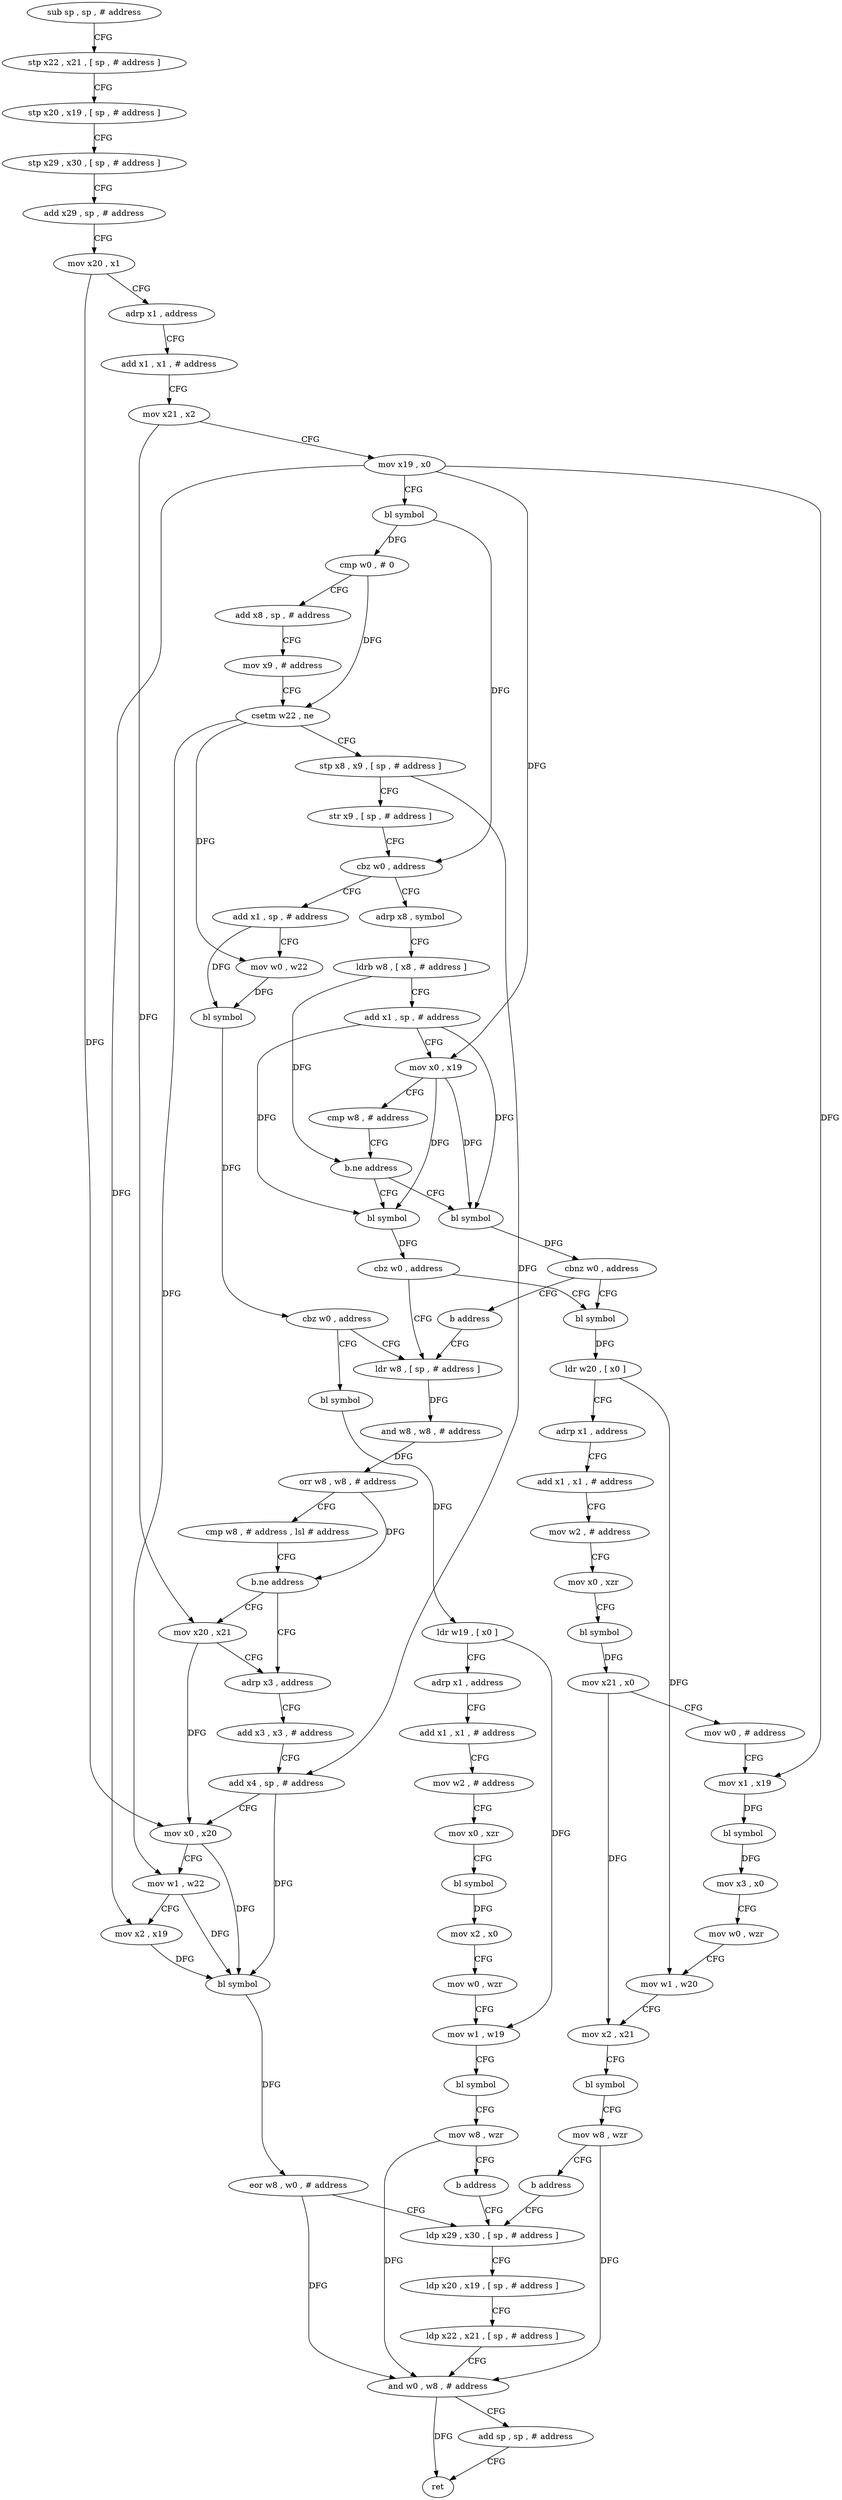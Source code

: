 digraph "func" {
"4205744" [label = "sub sp , sp , # address" ]
"4205748" [label = "stp x22 , x21 , [ sp , # address ]" ]
"4205752" [label = "stp x20 , x19 , [ sp , # address ]" ]
"4205756" [label = "stp x29 , x30 , [ sp , # address ]" ]
"4205760" [label = "add x29 , sp , # address" ]
"4205764" [label = "mov x20 , x1" ]
"4205768" [label = "adrp x1 , address" ]
"4205772" [label = "add x1 , x1 , # address" ]
"4205776" [label = "mov x21 , x2" ]
"4205780" [label = "mov x19 , x0" ]
"4205784" [label = "bl symbol" ]
"4205788" [label = "cmp w0 , # 0" ]
"4205792" [label = "add x8 , sp , # address" ]
"4205796" [label = "mov x9 , # address" ]
"4205800" [label = "csetm w22 , ne" ]
"4205804" [label = "stp x8 , x9 , [ sp , # address ]" ]
"4205808" [label = "str x9 , [ sp , # address ]" ]
"4205812" [label = "cbz w0 , address" ]
"4205852" [label = "add x1 , sp , # address" ]
"4205816" [label = "adrp x8 , symbol" ]
"4205856" [label = "mov w0 , w22" ]
"4205860" [label = "bl symbol" ]
"4205864" [label = "cbz w0 , address" ]
"4206000" [label = "ldr w8 , [ sp , # address ]" ]
"4205868" [label = "bl symbol" ]
"4205820" [label = "ldrb w8 , [ x8 , # address ]" ]
"4205824" [label = "add x1 , sp , # address" ]
"4205828" [label = "mov x0 , x19" ]
"4205832" [label = "cmp w8 , # address" ]
"4205836" [label = "b.ne address" ]
"4205920" [label = "bl symbol" ]
"4205840" [label = "bl symbol" ]
"4206004" [label = "and w8 , w8 , # address" ]
"4206008" [label = "orr w8 , w8 , # address" ]
"4206012" [label = "cmp w8 , # address , lsl # address" ]
"4206016" [label = "b.ne address" ]
"4206024" [label = "adrp x3 , address" ]
"4206020" [label = "mov x20 , x21" ]
"4205872" [label = "ldr w19 , [ x0 ]" ]
"4205876" [label = "adrp x1 , address" ]
"4205880" [label = "add x1 , x1 , # address" ]
"4205884" [label = "mov w2 , # address" ]
"4205888" [label = "mov x0 , xzr" ]
"4205892" [label = "bl symbol" ]
"4205896" [label = "mov x2 , x0" ]
"4205900" [label = "mov w0 , wzr" ]
"4205904" [label = "mov w1 , w19" ]
"4205908" [label = "bl symbol" ]
"4205912" [label = "mov w8 , wzr" ]
"4205916" [label = "b address" ]
"4206056" [label = "ldp x29 , x30 , [ sp , # address ]" ]
"4205924" [label = "cbz w0 , address" ]
"4205928" [label = "bl symbol" ]
"4205844" [label = "cbnz w0 , address" ]
"4205848" [label = "b address" ]
"4206028" [label = "add x3 , x3 , # address" ]
"4206032" [label = "add x4 , sp , # address" ]
"4206036" [label = "mov x0 , x20" ]
"4206040" [label = "mov w1 , w22" ]
"4206044" [label = "mov x2 , x19" ]
"4206048" [label = "bl symbol" ]
"4206052" [label = "eor w8 , w0 , # address" ]
"4206060" [label = "ldp x20 , x19 , [ sp , # address ]" ]
"4206064" [label = "ldp x22 , x21 , [ sp , # address ]" ]
"4206068" [label = "and w0 , w8 , # address" ]
"4206072" [label = "add sp , sp , # address" ]
"4206076" [label = "ret" ]
"4205932" [label = "ldr w20 , [ x0 ]" ]
"4205936" [label = "adrp x1 , address" ]
"4205940" [label = "add x1 , x1 , # address" ]
"4205944" [label = "mov w2 , # address" ]
"4205948" [label = "mov x0 , xzr" ]
"4205952" [label = "bl symbol" ]
"4205956" [label = "mov x21 , x0" ]
"4205960" [label = "mov w0 , # address" ]
"4205964" [label = "mov x1 , x19" ]
"4205968" [label = "bl symbol" ]
"4205972" [label = "mov x3 , x0" ]
"4205976" [label = "mov w0 , wzr" ]
"4205980" [label = "mov w1 , w20" ]
"4205984" [label = "mov x2 , x21" ]
"4205988" [label = "bl symbol" ]
"4205992" [label = "mov w8 , wzr" ]
"4205996" [label = "b address" ]
"4205744" -> "4205748" [ label = "CFG" ]
"4205748" -> "4205752" [ label = "CFG" ]
"4205752" -> "4205756" [ label = "CFG" ]
"4205756" -> "4205760" [ label = "CFG" ]
"4205760" -> "4205764" [ label = "CFG" ]
"4205764" -> "4205768" [ label = "CFG" ]
"4205764" -> "4206036" [ label = "DFG" ]
"4205768" -> "4205772" [ label = "CFG" ]
"4205772" -> "4205776" [ label = "CFG" ]
"4205776" -> "4205780" [ label = "CFG" ]
"4205776" -> "4206020" [ label = "DFG" ]
"4205780" -> "4205784" [ label = "CFG" ]
"4205780" -> "4205828" [ label = "DFG" ]
"4205780" -> "4206044" [ label = "DFG" ]
"4205780" -> "4205964" [ label = "DFG" ]
"4205784" -> "4205788" [ label = "DFG" ]
"4205784" -> "4205812" [ label = "DFG" ]
"4205788" -> "4205792" [ label = "CFG" ]
"4205788" -> "4205800" [ label = "DFG" ]
"4205792" -> "4205796" [ label = "CFG" ]
"4205796" -> "4205800" [ label = "CFG" ]
"4205800" -> "4205804" [ label = "CFG" ]
"4205800" -> "4205856" [ label = "DFG" ]
"4205800" -> "4206040" [ label = "DFG" ]
"4205804" -> "4205808" [ label = "CFG" ]
"4205804" -> "4206032" [ label = "DFG" ]
"4205808" -> "4205812" [ label = "CFG" ]
"4205812" -> "4205852" [ label = "CFG" ]
"4205812" -> "4205816" [ label = "CFG" ]
"4205852" -> "4205856" [ label = "CFG" ]
"4205852" -> "4205860" [ label = "DFG" ]
"4205816" -> "4205820" [ label = "CFG" ]
"4205856" -> "4205860" [ label = "DFG" ]
"4205860" -> "4205864" [ label = "DFG" ]
"4205864" -> "4206000" [ label = "CFG" ]
"4205864" -> "4205868" [ label = "CFG" ]
"4206000" -> "4206004" [ label = "DFG" ]
"4205868" -> "4205872" [ label = "DFG" ]
"4205820" -> "4205824" [ label = "CFG" ]
"4205820" -> "4205836" [ label = "DFG" ]
"4205824" -> "4205828" [ label = "CFG" ]
"4205824" -> "4205920" [ label = "DFG" ]
"4205824" -> "4205840" [ label = "DFG" ]
"4205828" -> "4205832" [ label = "CFG" ]
"4205828" -> "4205920" [ label = "DFG" ]
"4205828" -> "4205840" [ label = "DFG" ]
"4205832" -> "4205836" [ label = "CFG" ]
"4205836" -> "4205920" [ label = "CFG" ]
"4205836" -> "4205840" [ label = "CFG" ]
"4205920" -> "4205924" [ label = "DFG" ]
"4205840" -> "4205844" [ label = "DFG" ]
"4206004" -> "4206008" [ label = "DFG" ]
"4206008" -> "4206012" [ label = "CFG" ]
"4206008" -> "4206016" [ label = "DFG" ]
"4206012" -> "4206016" [ label = "CFG" ]
"4206016" -> "4206024" [ label = "CFG" ]
"4206016" -> "4206020" [ label = "CFG" ]
"4206024" -> "4206028" [ label = "CFG" ]
"4206020" -> "4206024" [ label = "CFG" ]
"4206020" -> "4206036" [ label = "DFG" ]
"4205872" -> "4205876" [ label = "CFG" ]
"4205872" -> "4205904" [ label = "DFG" ]
"4205876" -> "4205880" [ label = "CFG" ]
"4205880" -> "4205884" [ label = "CFG" ]
"4205884" -> "4205888" [ label = "CFG" ]
"4205888" -> "4205892" [ label = "CFG" ]
"4205892" -> "4205896" [ label = "DFG" ]
"4205896" -> "4205900" [ label = "CFG" ]
"4205900" -> "4205904" [ label = "CFG" ]
"4205904" -> "4205908" [ label = "CFG" ]
"4205908" -> "4205912" [ label = "CFG" ]
"4205912" -> "4205916" [ label = "CFG" ]
"4205912" -> "4206068" [ label = "DFG" ]
"4205916" -> "4206056" [ label = "CFG" ]
"4206056" -> "4206060" [ label = "CFG" ]
"4205924" -> "4206000" [ label = "CFG" ]
"4205924" -> "4205928" [ label = "CFG" ]
"4205928" -> "4205932" [ label = "DFG" ]
"4205844" -> "4205928" [ label = "CFG" ]
"4205844" -> "4205848" [ label = "CFG" ]
"4205848" -> "4206000" [ label = "CFG" ]
"4206028" -> "4206032" [ label = "CFG" ]
"4206032" -> "4206036" [ label = "CFG" ]
"4206032" -> "4206048" [ label = "DFG" ]
"4206036" -> "4206040" [ label = "CFG" ]
"4206036" -> "4206048" [ label = "DFG" ]
"4206040" -> "4206044" [ label = "CFG" ]
"4206040" -> "4206048" [ label = "DFG" ]
"4206044" -> "4206048" [ label = "DFG" ]
"4206048" -> "4206052" [ label = "DFG" ]
"4206052" -> "4206056" [ label = "CFG" ]
"4206052" -> "4206068" [ label = "DFG" ]
"4206060" -> "4206064" [ label = "CFG" ]
"4206064" -> "4206068" [ label = "CFG" ]
"4206068" -> "4206072" [ label = "CFG" ]
"4206068" -> "4206076" [ label = "DFG" ]
"4206072" -> "4206076" [ label = "CFG" ]
"4205932" -> "4205936" [ label = "CFG" ]
"4205932" -> "4205980" [ label = "DFG" ]
"4205936" -> "4205940" [ label = "CFG" ]
"4205940" -> "4205944" [ label = "CFG" ]
"4205944" -> "4205948" [ label = "CFG" ]
"4205948" -> "4205952" [ label = "CFG" ]
"4205952" -> "4205956" [ label = "DFG" ]
"4205956" -> "4205960" [ label = "CFG" ]
"4205956" -> "4205984" [ label = "DFG" ]
"4205960" -> "4205964" [ label = "CFG" ]
"4205964" -> "4205968" [ label = "DFG" ]
"4205968" -> "4205972" [ label = "DFG" ]
"4205972" -> "4205976" [ label = "CFG" ]
"4205976" -> "4205980" [ label = "CFG" ]
"4205980" -> "4205984" [ label = "CFG" ]
"4205984" -> "4205988" [ label = "CFG" ]
"4205988" -> "4205992" [ label = "CFG" ]
"4205992" -> "4205996" [ label = "CFG" ]
"4205992" -> "4206068" [ label = "DFG" ]
"4205996" -> "4206056" [ label = "CFG" ]
}
